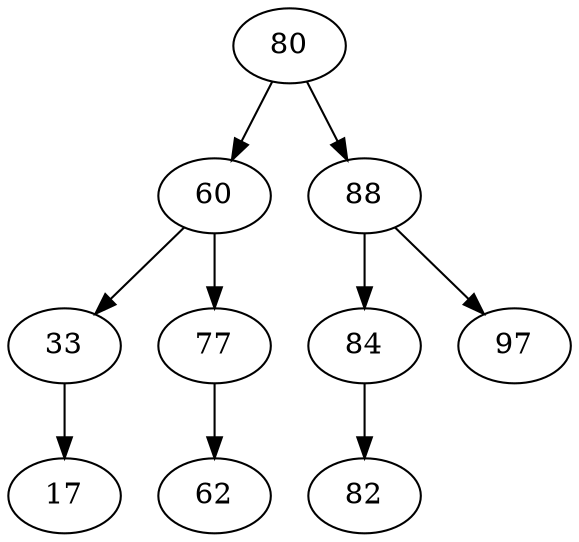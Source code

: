 digraph G {
	graph [bb="0,0,270,252"];
	node [label="\N"];
	80	 [height=0.5,
		label=80,
		pos="135,234",
		width=0.75];
	60	 [height=0.5,
		label=60,
		pos="99,162",
		width=0.75];
	80 -> 60	 [pos="e,107.3,179.15 126.65,216.76 122.29,208.28 116.85,197.71 111.96,188.2"];
	88	 [height=0.5,
		label=88,
		pos="171,162",
		width=0.75];
	80 -> 88	 [pos="e,162.7,179.15 143.35,216.76 147.71,208.28 153.15,197.71 158.04,188.2"];
	33	 [height=0.5,
		label=33,
		pos="27,90",
		width=0.75];
	60 -> 33	 [pos="e,41.796,105.38 84.43,146.83 74.25,136.94 60.476,123.55 48.969,112.36"];
	77	 [height=0.5,
		label=77,
		pos="99,90",
		width=0.75];
	60 -> 77	 [pos="e,99,108.1 99,143.7 99,135.98 99,126.71 99,118.11"];
	17	 [height=0.5,
		label=17,
		pos="27,18",
		width=0.75];
	33 -> 17	 [pos="e,27,36.104 27,71.697 27,63.983 27,54.712 27,46.112"];
	62	 [height=0.5,
		label=62,
		pos="99,18",
		width=0.75];
	77 -> 62	 [pos="e,99,36.104 99,71.697 99,63.983 99,54.712 99,46.112"];
	84	 [height=0.5,
		label=84,
		pos="171,90",
		width=0.75];
	88 -> 84	 [pos="e,171,108.1 171,143.7 171,135.98 171,126.71 171,118.11"];
	97	 [height=0.5,
		label=97,
		pos="243,90",
		width=0.75];
	88 -> 97	 [pos="e,228.2,105.38 185.57,146.83 195.75,136.94 209.52,123.55 221.03,112.36"];
	82	 [height=0.5,
		label=82,
		pos="171,18",
		width=0.75];
	84 -> 82	 [pos="e,171,36.104 171,71.697 171,63.983 171,54.712 171,46.112"];
}
